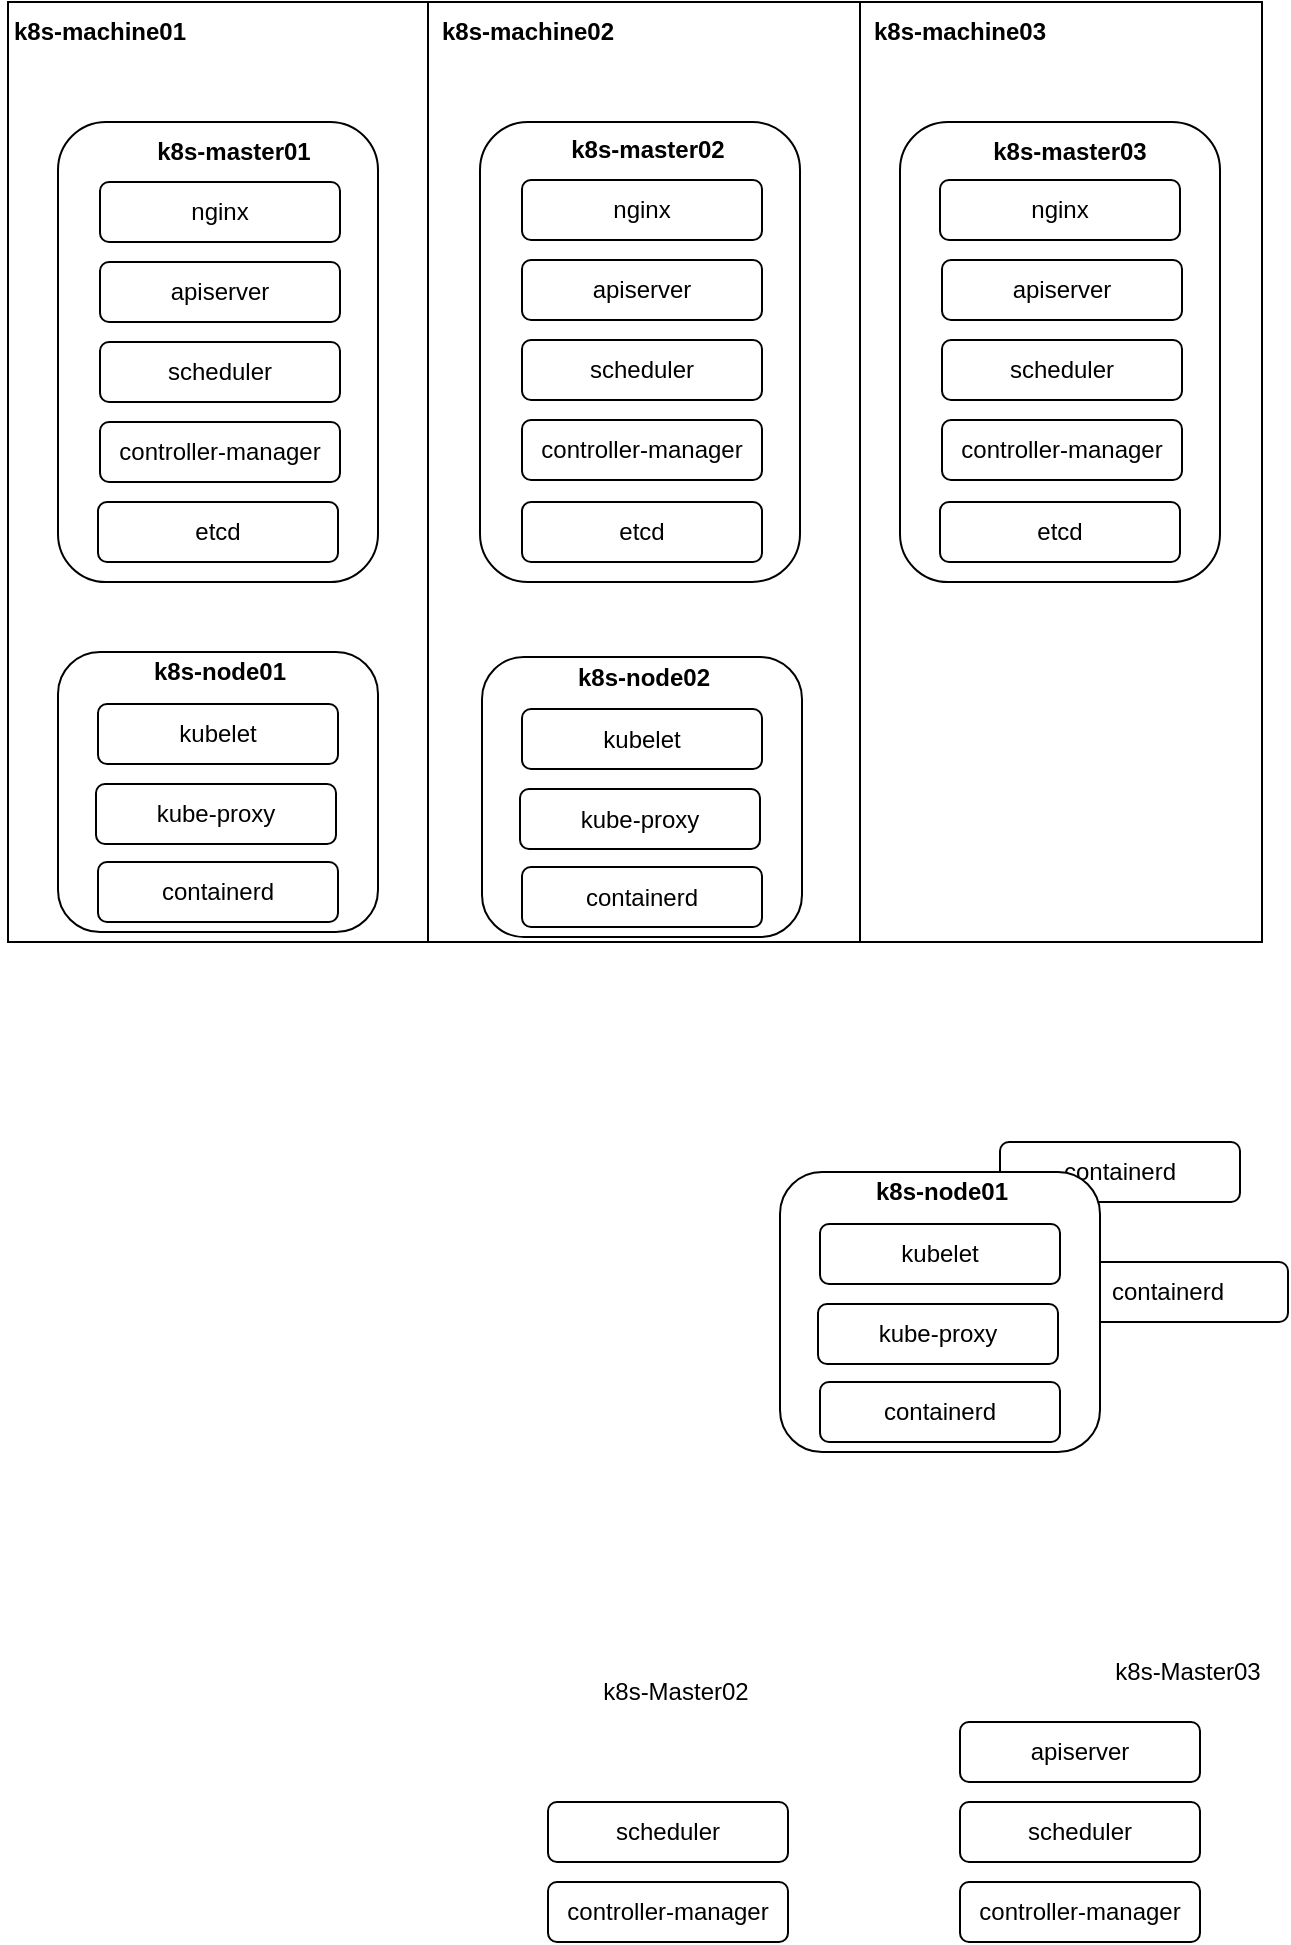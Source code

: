 <mxfile version="13.5.7" type="github">
  <diagram id="P1mq1N7akYFhdibZ3TWp" name="Page-1">
    <mxGraphModel dx="1422" dy="762" grid="1" gridSize="10" guides="1" tooltips="1" connect="1" arrows="1" fold="1" page="1" pageScale="1" pageWidth="827" pageHeight="1169" math="0" shadow="0">
      <root>
        <mxCell id="0" />
        <mxCell id="1" parent="0" />
        <mxCell id="DYGcpya1Go8vzDIOZUxl-50" value="" style="rounded=0;whiteSpace=wrap;html=1;glass=0;" vertex="1" parent="1">
          <mxGeometry x="551" y="180" width="210" height="470" as="geometry" />
        </mxCell>
        <mxCell id="DYGcpya1Go8vzDIOZUxl-20" value="" style="rounded=1;whiteSpace=wrap;html=1;" vertex="1" parent="1">
          <mxGeometry x="580" y="240" width="160" height="230" as="geometry" />
        </mxCell>
        <mxCell id="DYGcpya1Go8vzDIOZUxl-49" value="" style="rounded=0;whiteSpace=wrap;html=1;glass=0;" vertex="1" parent="1">
          <mxGeometry x="344" y="180" width="216" height="470" as="geometry" />
        </mxCell>
        <mxCell id="DYGcpya1Go8vzDIOZUxl-15" value="" style="rounded=1;whiteSpace=wrap;html=1;" vertex="1" parent="1">
          <mxGeometry x="370" y="240" width="160" height="230" as="geometry" />
        </mxCell>
        <mxCell id="DYGcpya1Go8vzDIOZUxl-48" value="" style="rounded=0;whiteSpace=wrap;html=1;glass=0;" vertex="1" parent="1">
          <mxGeometry x="134" y="180" width="210" height="470" as="geometry" />
        </mxCell>
        <mxCell id="DYGcpya1Go8vzDIOZUxl-10" value="" style="rounded=1;whiteSpace=wrap;html=1;glass=0;" vertex="1" parent="1">
          <mxGeometry x="159" y="240" width="160" height="230" as="geometry" />
        </mxCell>
        <mxCell id="DYGcpya1Go8vzDIOZUxl-28" value="" style="rounded=1;whiteSpace=wrap;html=1;glass=0;" vertex="1" parent="1">
          <mxGeometry x="159" y="505" width="160" height="140" as="geometry" />
        </mxCell>
        <mxCell id="DYGcpya1Go8vzDIOZUxl-1" value="scheduler" style="rounded=1;whiteSpace=wrap;html=1;" vertex="1" parent="1">
          <mxGeometry x="180" y="350" width="120" height="30" as="geometry" />
        </mxCell>
        <mxCell id="DYGcpya1Go8vzDIOZUxl-2" value="controller-manager" style="rounded=1;whiteSpace=wrap;html=1;" vertex="1" parent="1">
          <mxGeometry x="180" y="390" width="120" height="30" as="geometry" />
        </mxCell>
        <mxCell id="DYGcpya1Go8vzDIOZUxl-3" value="apiserver" style="rounded=1;whiteSpace=wrap;html=1;" vertex="1" parent="1">
          <mxGeometry x="180" y="310" width="120" height="30" as="geometry" />
        </mxCell>
        <mxCell id="DYGcpya1Go8vzDIOZUxl-6" value="kubelet" style="rounded=1;whiteSpace=wrap;html=1;" vertex="1" parent="1">
          <mxGeometry x="179" y="531" width="120" height="30" as="geometry" />
        </mxCell>
        <mxCell id="DYGcpya1Go8vzDIOZUxl-12" value="&lt;b&gt;k8s-master01&lt;/b&gt;" style="text;html=1;strokeColor=none;fillColor=none;align=center;verticalAlign=middle;whiteSpace=wrap;rounded=0;" vertex="1" parent="1">
          <mxGeometry x="197" y="240" width="100" height="30" as="geometry" />
        </mxCell>
        <mxCell id="DYGcpya1Go8vzDIOZUxl-16" value="scheduler" style="rounded=1;whiteSpace=wrap;html=1;" vertex="1" parent="1">
          <mxGeometry x="391" y="349" width="120" height="30" as="geometry" />
        </mxCell>
        <mxCell id="DYGcpya1Go8vzDIOZUxl-17" value="controller-manager" style="rounded=1;whiteSpace=wrap;html=1;" vertex="1" parent="1">
          <mxGeometry x="391" y="389" width="120" height="30" as="geometry" />
        </mxCell>
        <mxCell id="DYGcpya1Go8vzDIOZUxl-18" value="apiserver" style="rounded=1;whiteSpace=wrap;html=1;" vertex="1" parent="1">
          <mxGeometry x="391" y="309" width="120" height="30" as="geometry" />
        </mxCell>
        <mxCell id="DYGcpya1Go8vzDIOZUxl-19" value="&lt;b&gt;k8s-master02&lt;/b&gt;" style="text;html=1;strokeColor=none;fillColor=none;align=center;verticalAlign=middle;whiteSpace=wrap;rounded=0;" vertex="1" parent="1">
          <mxGeometry x="404" y="239" width="100" height="30" as="geometry" />
        </mxCell>
        <mxCell id="DYGcpya1Go8vzDIOZUxl-24" value="&lt;b&gt;k8s-master03&lt;/b&gt;" style="text;html=1;strokeColor=none;fillColor=none;align=center;verticalAlign=middle;whiteSpace=wrap;rounded=0;" vertex="1" parent="1">
          <mxGeometry x="615" y="240" width="100" height="29" as="geometry" />
        </mxCell>
        <mxCell id="DYGcpya1Go8vzDIOZUxl-25" value="nginx" style="rounded=1;whiteSpace=wrap;html=1;" vertex="1" parent="1">
          <mxGeometry x="180" y="270" width="120" height="30" as="geometry" />
        </mxCell>
        <mxCell id="DYGcpya1Go8vzDIOZUxl-26" value="nginx" style="rounded=1;whiteSpace=wrap;html=1;" vertex="1" parent="1">
          <mxGeometry x="391" y="269" width="120" height="30" as="geometry" />
        </mxCell>
        <mxCell id="DYGcpya1Go8vzDIOZUxl-29" value="kube-proxy" style="rounded=1;whiteSpace=wrap;html=1;" vertex="1" parent="1">
          <mxGeometry x="178" y="571" width="120" height="30" as="geometry" />
        </mxCell>
        <mxCell id="DYGcpya1Go8vzDIOZUxl-31" value="&lt;b&gt;k8s-node01&lt;/b&gt;" style="text;html=1;strokeColor=none;fillColor=none;align=center;verticalAlign=middle;whiteSpace=wrap;rounded=0;" vertex="1" parent="1">
          <mxGeometry x="190" y="500" width="100" height="30" as="geometry" />
        </mxCell>
        <mxCell id="DYGcpya1Go8vzDIOZUxl-51" value="&lt;b&gt;k8s-machine01&lt;/b&gt;" style="text;html=1;strokeColor=none;fillColor=none;align=center;verticalAlign=middle;whiteSpace=wrap;rounded=0;" vertex="1" parent="1">
          <mxGeometry x="130" y="180" width="100" height="30" as="geometry" />
        </mxCell>
        <mxCell id="DYGcpya1Go8vzDIOZUxl-52" value="&lt;b&gt;k8s-machine02&lt;/b&gt;" style="text;html=1;strokeColor=none;fillColor=none;align=center;verticalAlign=middle;whiteSpace=wrap;rounded=0;" vertex="1" parent="1">
          <mxGeometry x="344" y="180" width="100" height="30" as="geometry" />
        </mxCell>
        <mxCell id="DYGcpya1Go8vzDIOZUxl-53" value="&lt;b&gt;k8s-machine03&lt;/b&gt;" style="text;html=1;strokeColor=none;fillColor=none;align=center;verticalAlign=middle;whiteSpace=wrap;rounded=0;" vertex="1" parent="1">
          <mxGeometry x="560" y="180" width="100" height="30" as="geometry" />
        </mxCell>
        <mxCell id="DYGcpya1Go8vzDIOZUxl-54" value="etcd" style="rounded=1;whiteSpace=wrap;html=1;" vertex="1" parent="1">
          <mxGeometry x="179" y="430" width="120" height="30" as="geometry" />
        </mxCell>
        <mxCell id="DYGcpya1Go8vzDIOZUxl-55" value="etcd" style="rounded=1;whiteSpace=wrap;html=1;" vertex="1" parent="1">
          <mxGeometry x="391" y="430" width="120" height="30" as="geometry" />
        </mxCell>
        <mxCell id="DYGcpya1Go8vzDIOZUxl-4" value="scheduler" style="rounded=1;whiteSpace=wrap;html=1;" vertex="1" parent="1">
          <mxGeometry x="404" y="1080" width="120" height="30" as="geometry" />
        </mxCell>
        <mxCell id="DYGcpya1Go8vzDIOZUxl-5" value="controller-manager" style="rounded=1;whiteSpace=wrap;html=1;" vertex="1" parent="1">
          <mxGeometry x="404" y="1120" width="120" height="30" as="geometry" />
        </mxCell>
        <mxCell id="DYGcpya1Go8vzDIOZUxl-7" value="scheduler" style="rounded=1;whiteSpace=wrap;html=1;" vertex="1" parent="1">
          <mxGeometry x="610" y="1080" width="120" height="30" as="geometry" />
        </mxCell>
        <mxCell id="DYGcpya1Go8vzDIOZUxl-8" value="controller-manager" style="rounded=1;whiteSpace=wrap;html=1;" vertex="1" parent="1">
          <mxGeometry x="610" y="1120" width="120" height="30" as="geometry" />
        </mxCell>
        <mxCell id="DYGcpya1Go8vzDIOZUxl-9" value="apiserver" style="rounded=1;whiteSpace=wrap;html=1;" vertex="1" parent="1">
          <mxGeometry x="610" y="1040" width="120" height="30" as="geometry" />
        </mxCell>
        <mxCell id="DYGcpya1Go8vzDIOZUxl-13" value="k8s-Master02" style="text;html=1;strokeColor=none;fillColor=none;align=center;verticalAlign=middle;whiteSpace=wrap;rounded=0;" vertex="1" parent="1">
          <mxGeometry x="418" y="1010" width="100" height="30" as="geometry" />
        </mxCell>
        <mxCell id="DYGcpya1Go8vzDIOZUxl-14" value="k8s-Master03" style="text;html=1;strokeColor=none;fillColor=none;align=center;verticalAlign=middle;whiteSpace=wrap;rounded=0;" vertex="1" parent="1">
          <mxGeometry x="674" y="1000" width="100" height="30" as="geometry" />
        </mxCell>
        <mxCell id="DYGcpya1Go8vzDIOZUxl-21" value="scheduler" style="rounded=1;whiteSpace=wrap;html=1;" vertex="1" parent="1">
          <mxGeometry x="601" y="349" width="120" height="30" as="geometry" />
        </mxCell>
        <mxCell id="DYGcpya1Go8vzDIOZUxl-22" value="controller-manager" style="rounded=1;whiteSpace=wrap;html=1;" vertex="1" parent="1">
          <mxGeometry x="601" y="389" width="120" height="30" as="geometry" />
        </mxCell>
        <mxCell id="DYGcpya1Go8vzDIOZUxl-23" value="apiserver" style="rounded=1;whiteSpace=wrap;html=1;" vertex="1" parent="1">
          <mxGeometry x="601" y="309" width="120" height="30" as="geometry" />
        </mxCell>
        <mxCell id="DYGcpya1Go8vzDIOZUxl-27" value="nginx" style="rounded=1;whiteSpace=wrap;html=1;" vertex="1" parent="1">
          <mxGeometry x="600" y="269" width="120" height="30" as="geometry" />
        </mxCell>
        <mxCell id="DYGcpya1Go8vzDIOZUxl-56" value="etcd" style="rounded=1;whiteSpace=wrap;html=1;" vertex="1" parent="1">
          <mxGeometry x="600" y="430" width="120" height="30" as="geometry" />
        </mxCell>
        <mxCell id="DYGcpya1Go8vzDIOZUxl-61" value="containerd" style="rounded=1;whiteSpace=wrap;html=1;" vertex="1" parent="1">
          <mxGeometry x="179" y="610" width="120" height="30" as="geometry" />
        </mxCell>
        <mxCell id="DYGcpya1Go8vzDIOZUxl-62" value="containerd" style="rounded=1;whiteSpace=wrap;html=1;" vertex="1" parent="1">
          <mxGeometry x="654" y="810" width="120" height="30" as="geometry" />
        </mxCell>
        <mxCell id="DYGcpya1Go8vzDIOZUxl-63" value="containerd" style="rounded=1;whiteSpace=wrap;html=1;" vertex="1" parent="1">
          <mxGeometry x="630" y="750" width="120" height="30" as="geometry" />
        </mxCell>
        <mxCell id="DYGcpya1Go8vzDIOZUxl-64" value="" style="rounded=1;whiteSpace=wrap;html=1;glass=0;" vertex="1" parent="1">
          <mxGeometry x="371" y="507.5" width="160" height="140" as="geometry" />
        </mxCell>
        <mxCell id="DYGcpya1Go8vzDIOZUxl-65" value="kubelet" style="rounded=1;whiteSpace=wrap;html=1;" vertex="1" parent="1">
          <mxGeometry x="391" y="533.5" width="120" height="30" as="geometry" />
        </mxCell>
        <mxCell id="DYGcpya1Go8vzDIOZUxl-66" value="kube-proxy" style="rounded=1;whiteSpace=wrap;html=1;" vertex="1" parent="1">
          <mxGeometry x="390" y="573.5" width="120" height="30" as="geometry" />
        </mxCell>
        <mxCell id="DYGcpya1Go8vzDIOZUxl-67" value="&lt;b&gt;k8s-node02&lt;/b&gt;" style="text;html=1;strokeColor=none;fillColor=none;align=center;verticalAlign=middle;whiteSpace=wrap;rounded=0;" vertex="1" parent="1">
          <mxGeometry x="402" y="502.5" width="100" height="30" as="geometry" />
        </mxCell>
        <mxCell id="DYGcpya1Go8vzDIOZUxl-68" value="containerd" style="rounded=1;whiteSpace=wrap;html=1;" vertex="1" parent="1">
          <mxGeometry x="391" y="612.5" width="120" height="30" as="geometry" />
        </mxCell>
        <mxCell id="DYGcpya1Go8vzDIOZUxl-69" value="" style="rounded=1;whiteSpace=wrap;html=1;glass=0;" vertex="1" parent="1">
          <mxGeometry x="520" y="765" width="160" height="140" as="geometry" />
        </mxCell>
        <mxCell id="DYGcpya1Go8vzDIOZUxl-70" value="kubelet" style="rounded=1;whiteSpace=wrap;html=1;" vertex="1" parent="1">
          <mxGeometry x="540" y="791" width="120" height="30" as="geometry" />
        </mxCell>
        <mxCell id="DYGcpya1Go8vzDIOZUxl-71" value="kube-proxy" style="rounded=1;whiteSpace=wrap;html=1;" vertex="1" parent="1">
          <mxGeometry x="539" y="831" width="120" height="30" as="geometry" />
        </mxCell>
        <mxCell id="DYGcpya1Go8vzDIOZUxl-72" value="&lt;b&gt;k8s-node01&lt;/b&gt;" style="text;html=1;strokeColor=none;fillColor=none;align=center;verticalAlign=middle;whiteSpace=wrap;rounded=0;" vertex="1" parent="1">
          <mxGeometry x="551" y="760" width="100" height="30" as="geometry" />
        </mxCell>
        <mxCell id="DYGcpya1Go8vzDIOZUxl-73" value="containerd" style="rounded=1;whiteSpace=wrap;html=1;" vertex="1" parent="1">
          <mxGeometry x="540" y="870" width="120" height="30" as="geometry" />
        </mxCell>
      </root>
    </mxGraphModel>
  </diagram>
</mxfile>
